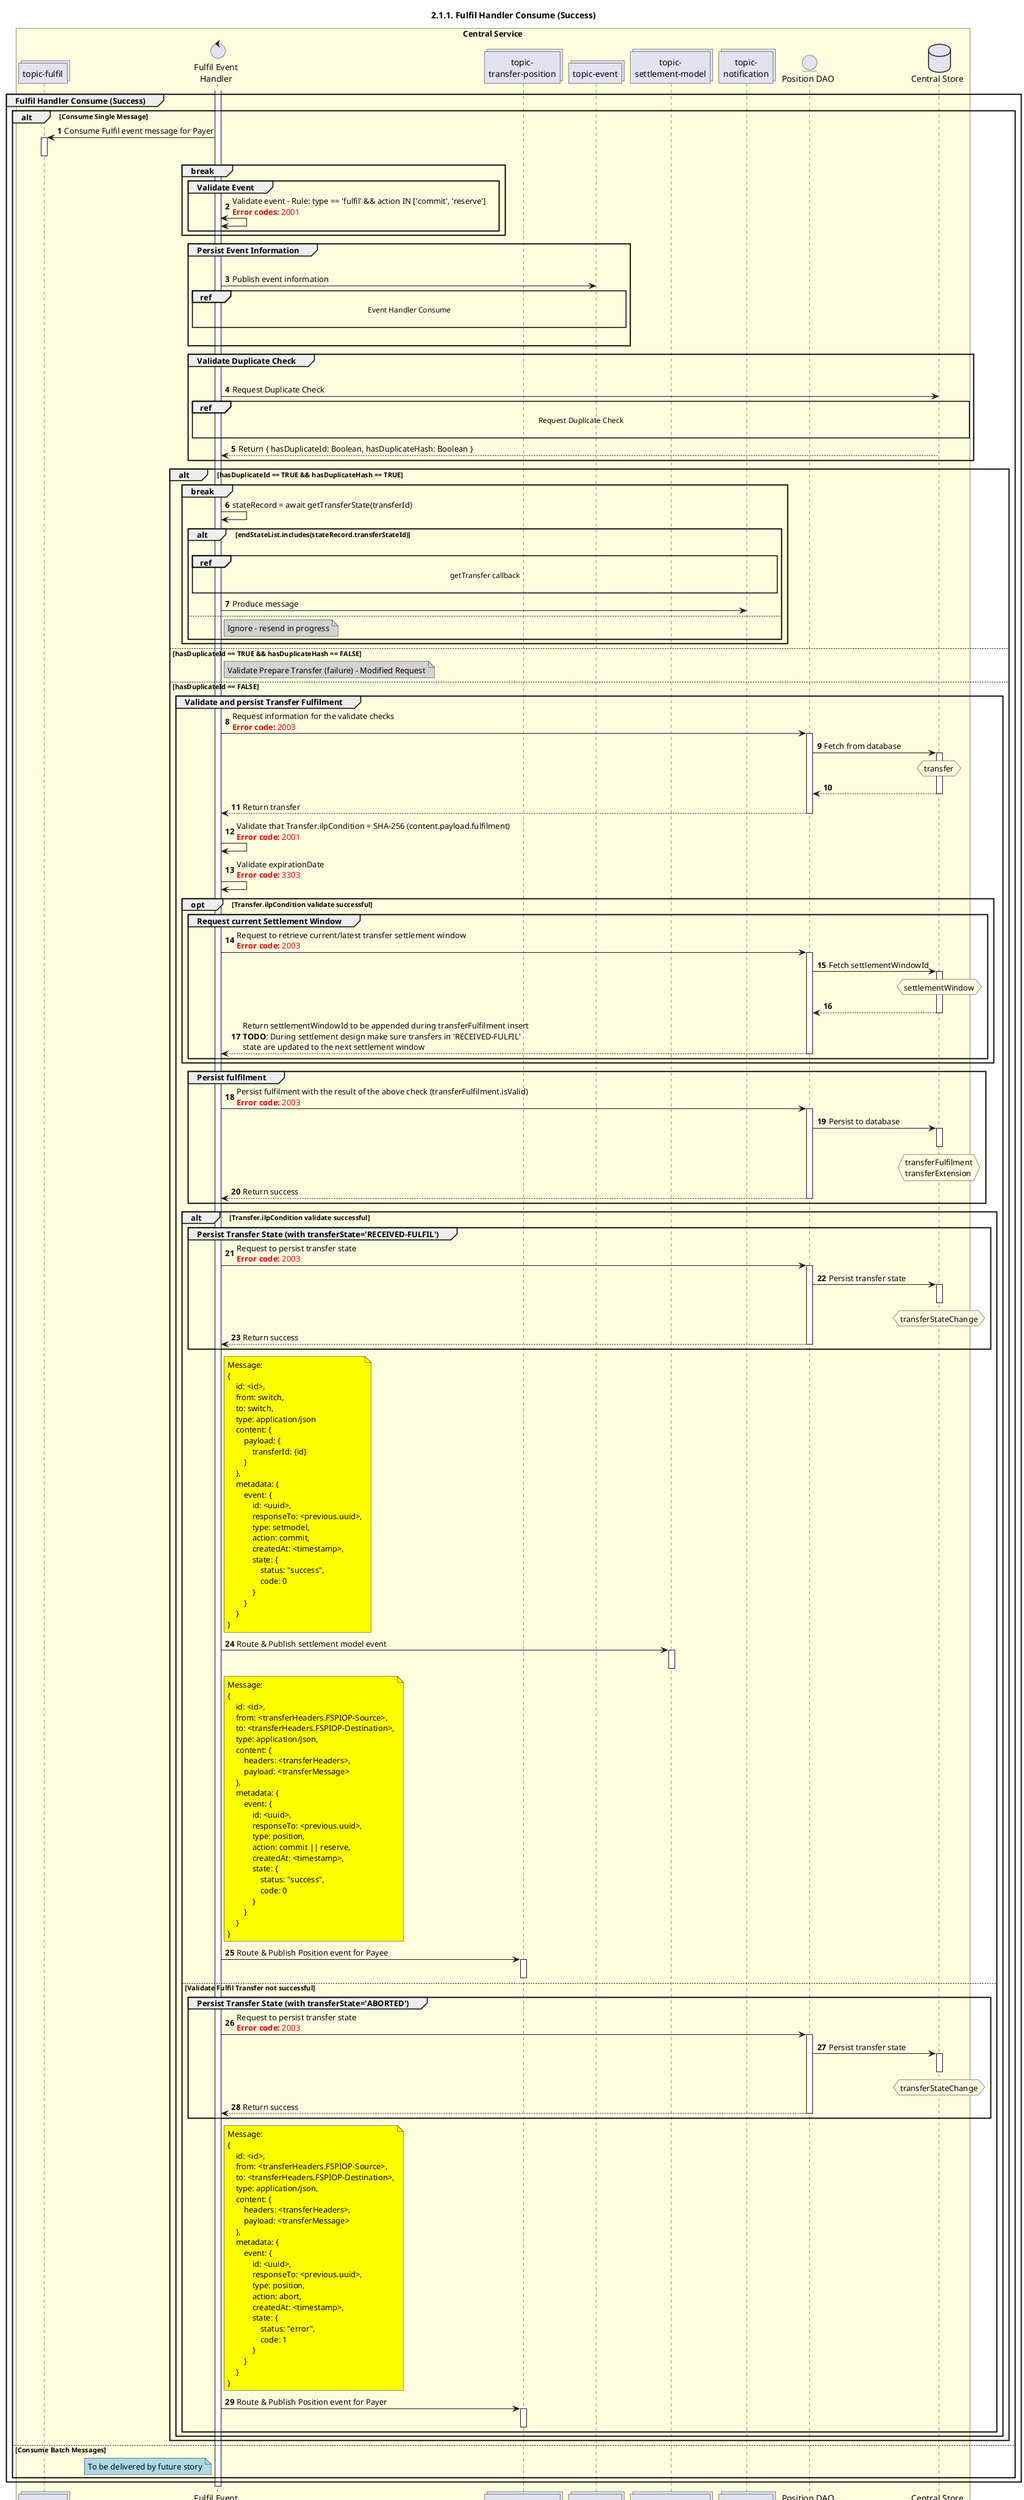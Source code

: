 /'*****
 License
 --------------
 Copyright © 2017 Bill & Melinda Gates Foundation
 The Mojaloop files are made available by the Bill & Melinda Gates Foundation under the Apache License, Version 2.0 (the "License") and you may not use these files except in compliance with the License. You may obtain a copy of the License at
 http://www.apache.org/licenses/LICENSE-2.0
 Unless required by applicable law or agreed to in writing, the Mojaloop files are distributed on an "AS IS" BASIS, WITHOUT WARRANTIES OR CONDITIONS OF ANY KIND, either express or implied. See the License for the specific language governing permissions and limitations under the License.
 Contributors
 --------------
 This is the official list of the Mojaloop project contributors for this file.
 Names of the original copyright holders (individuals or organizations)
 should be listed with a '*' in the first column. People who have
 contributed from an organization can be listed under the organization
 that actually holds the copyright for their contributions (see the
 Gates Foundation organization for an example). Those individuals should have
 their names indented and be marked with a '-'. Email address can be added
 optionally within square brackets <email>.
 * Gates Foundation
 - Name Surname <name.surname@gatesfoundation.com>

 * Rajiv Mothilal <rajiv.mothilal@modusbox.com>
 * Georgi Georgiev <georgi.georgiev@modusbox.com>
 --------------
 ******'/

@startuml
' declate title
title 2.1.1. Fulfil Handler Consume (Success)
autonumber
' Actor Keys:
'   boundary - APIs/Interfaces, etc
'   collections - Kafka Topics
'   control - Kafka Consumers
'   entity - Database Access Objects
'   database - Database Persistance Store
' declare actors
collections "topic-fulfil" as TOPIC_FULFIL
control "Fulfil Event\nHandler" as FULF_HANDLER
collections "topic-event" as TOPIC_EVENT
collections "topic-\ntransfer-position" as TOPIC_TRANSFER_POSITION
collections "topic-\nsettlement-model" as TOPIC_SETMODEL
collections "topic-\nnotification" as TOPIC_NOTIFICATIONS

entity "Position DAO" as POS_DAO
database "Central Store" as DB
box "Central Service" #LightYellow
    participant TOPIC_FULFIL
    participant FULF_HANDLER
    participant TOPIC_TRANSFER_POSITION
    participant TOPIC_EVENT
    participant TOPIC_SETMODEL
    participant TOPIC_NOTIFICATIONS
    participant POS_DAO
    participant DB
end box
' start flow
activate FULF_HANDLER
group Fulfil Handler Consume (Success)
    alt Consume Single Message
        TOPIC_FULFIL <- FULF_HANDLER: Consume Fulfil event message for Payer
        activate TOPIC_FULFIL
        deactivate TOPIC_FULFIL
        break
            group Validate Event
                FULF_HANDLER <-> FULF_HANDLER: Validate event - Rule: type == 'fulfil' && action IN ['commit', 'reserve']\n<color #FF0000><b>Error codes:</b> 2001</color>
            end
        end
        group Persist Event Information
            |||
            FULF_HANDLER -> TOPIC_EVENT: Publish event information
            ref over FULF_HANDLER, TOPIC_EVENT:  Event Handler Consume\n
            |||
        end

        group Validate Duplicate Check
            |||
            FULF_HANDLER -> DB: Request Duplicate Check
            ref over FULF_HANDLER, DB:  Request Duplicate Check\n
            DB --> FULF_HANDLER: Return { hasDuplicateId: Boolean, hasDuplicateHash: Boolean }
        end

        alt hasDuplicateId == TRUE && hasDuplicateHash == TRUE
            break
                FULF_HANDLER -> FULF_HANDLER: stateRecord = await getTransferState(transferId)
                alt endStateList.includes(stateRecord.transferStateId)
                    |||
                    ref over FULF_HANDLER, TOPIC_NOTIFICATIONS: getTransfer callback\n
                    FULF_HANDLER -> TOPIC_NOTIFICATIONS: Produce message
                else
                    note right of FULF_HANDLER #lightgrey
                        Ignore - resend in progress
                    end note
                end
            end
        else hasDuplicateId == TRUE && hasDuplicateHash == FALSE
            note right of FULF_HANDLER #lightgrey
                Validate Prepare Transfer (failure) - Modified Request
            end note
        else hasDuplicateId == FALSE
            group Validate and persist Transfer Fulfilment
                FULF_HANDLER -> POS_DAO: Request information for the validate checks\n<color #FF0000><b>Error code:</b> 2003</color>
                activate POS_DAO
                POS_DAO -> DB: Fetch from database
                activate DB
                hnote over DB #lightyellow
                    transfer
                end note
                DB --> POS_DAO
                deactivate DB
                FULF_HANDLER <-- POS_DAO: Return transfer
                deactivate POS_DAO
                FULF_HANDLER ->FULF_HANDLER: Validate that Transfer.ilpCondition = SHA-256 (content.payload.fulfilment)\n<color #FF0000><b>Error code:</b> 2001</color>
                FULF_HANDLER -> FULF_HANDLER: Validate expirationDate\n<color #FF0000><b>Error code:</b> 3303</color>

                opt Transfer.ilpCondition validate successful
                    group Request current Settlement Window
                        FULF_HANDLER -> POS_DAO: Request to retrieve current/latest transfer settlement window\n<color #FF0000><b>Error code:</b> 2003</color>
                        activate POS_DAO
                        POS_DAO -> DB: Fetch settlementWindowId
                        activate DB
                        hnote over DB #lightyellow
                            settlementWindow
                        end note
                        DB --> POS_DAO
                        deactivate DB
                        FULF_HANDLER <-- POS_DAO: Return settlementWindowId to be appended during transferFulfilment insert\n**TODO**: During settlement design make sure transfers in 'RECEIVED-FULFIL'\nstate are updated to the next settlement window
                        deactivate POS_DAO
                    end
                end

                group Persist fulfilment
                    FULF_HANDLER -> POS_DAO: Persist fulfilment with the result of the above check (transferFulfilment.isValid)\n<color #FF0000><b>Error code:</b> 2003</color>
                    activate POS_DAO
                    POS_DAO -> DB: Persist to database
                    activate DB
                    deactivate DB
                    hnote over DB #lightyellow
                        transferFulfilment
                        transferExtension
                    end note
                    FULF_HANDLER <-- POS_DAO: Return success
                    deactivate POS_DAO
                end

                alt Transfer.ilpCondition validate successful
                    group Persist Transfer State (with transferState='RECEIVED-FULFIL')
                        FULF_HANDLER -> POS_DAO: Request to persist transfer state\n<color #FF0000><b>Error code:</b> 2003</color>
                        activate POS_DAO
                        POS_DAO -> DB: Persist transfer state
                        activate DB
                        hnote over DB #lightyellow
                            transferStateChange
                        end note
                        deactivate DB
                        POS_DAO --> FULF_HANDLER: Return success
                        deactivate POS_DAO
                    end

                    note right of FULF_HANDLER #yellow
                        Message:
                        {
                            id: <id>,
                            from: switch,
                            to: switch,
                            type: application/json
                            content: {
                                payload: {
                                    transferId: {id}
                                }
                            },
                            metadata: {
                                event: {
                                    id: <uuid>,
                                    responseTo: <previous.uuid>,
                                    type: setmodel,
                                    action: commit,
                                    createdAt: <timestamp>,
                                    state: {
                                        status: "success",
                                        code: 0
                                    }
                                }
                            }
                        }
                    end note
                    FULF_HANDLER -> TOPIC_SETMODEL: Route & Publish settlement model event
                    activate TOPIC_SETMODEL
                    deactivate TOPIC_SETMODEL

                    note right of FULF_HANDLER #yellow
                        Message:
                        {
                            id: <id>,
                            from: <transferHeaders.FSPIOP-Source>,
                            to: <transferHeaders.FSPIOP-Destination>,
                            type: application/json,
                            content: {
                                headers: <transferHeaders>,
                                payload: <transferMessage>
                            },
                            metadata: {
                                event: {
                                    id: <uuid>,
                                    responseTo: <previous.uuid>,
                                    type: position,
                                    action: commit || reserve,
                                    createdAt: <timestamp>,
                                    state: {
                                        status: "success",
                                        code: 0
                                    }
                                }
                            }
                        }
                    end note
                    FULF_HANDLER -> TOPIC_TRANSFER_POSITION: Route & Publish Position event for Payee
                    activate TOPIC_TRANSFER_POSITION
                    deactivate TOPIC_TRANSFER_POSITION
                else Validate Fulfil Transfer not successful
                    group Persist Transfer State (with transferState='ABORTED')
                        FULF_HANDLER -> POS_DAO: Request to persist transfer state\n<color #FF0000><b>Error code:</b> 2003</color>
                        activate POS_DAO
                        POS_DAO -> DB: Persist transfer state
                        activate DB
                        hnote over DB #lightyellow
                            transferStateChange
                        end note
                        deactivate DB
                        POS_DAO --> FULF_HANDLER: Return success
                        deactivate POS_DAO
                    end

                    note right of FULF_HANDLER #yellow
                        Message:
                        {
                            id: <id>,
                            from: <transferHeaders.FSPIOP-Source>,
                            to: <transferHeaders.FSPIOP-Destination>,
                            type: application/json,
                            content: {
                                headers: <transferHeaders>,
                                payload: <transferMessage>
                            },
                            metadata: {
                                event: {
                                    id: <uuid>,
                                    responseTo: <previous.uuid>,
                                    type: position,
                                    action: abort,
                                    createdAt: <timestamp>,
                                    state: {
                                        status: "error",
                                        code: 1
                                    }
                                }
                            }
                        }
                    end note
                    FULF_HANDLER -> TOPIC_TRANSFER_POSITION: Route & Publish Position event for Payer
                    activate TOPIC_TRANSFER_POSITION
                    deactivate TOPIC_TRANSFER_POSITION
                end
            end
        end
    else Consume Batch Messages
        note left of FULF_HANDLER #lightblue
            To be delivered by future story
        end note
    end
end
deactivate FULF_HANDLER
@enduml
